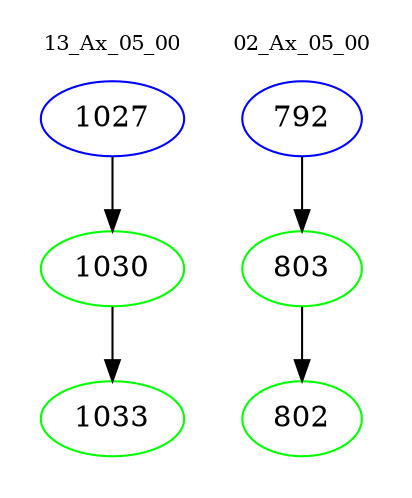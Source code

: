 digraph{
subgraph cluster_0 {
color = white
label = "13_Ax_05_00";
fontsize=10;
T0_1027 [label="1027", color="blue"]
T0_1027 -> T0_1030 [color="black"]
T0_1030 [label="1030", color="green"]
T0_1030 -> T0_1033 [color="black"]
T0_1033 [label="1033", color="green"]
}
subgraph cluster_1 {
color = white
label = "02_Ax_05_00";
fontsize=10;
T1_792 [label="792", color="blue"]
T1_792 -> T1_803 [color="black"]
T1_803 [label="803", color="green"]
T1_803 -> T1_802 [color="black"]
T1_802 [label="802", color="green"]
}
}
